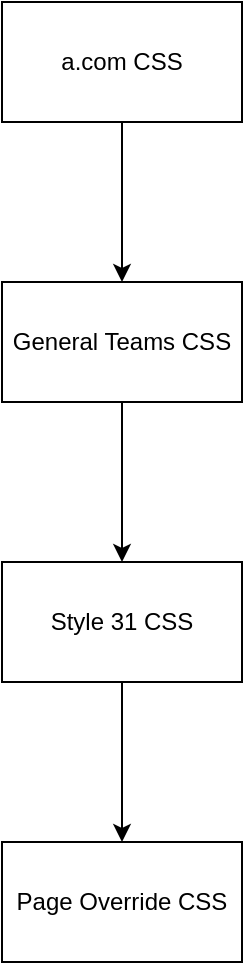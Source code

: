 <mxfile version="14.4.4" type="github">
  <diagram id="hsIULaZQDqNOkCKI7QrT" name="Page-1">
    <mxGraphModel dx="1186" dy="741" grid="1" gridSize="10" guides="1" tooltips="1" connect="1" arrows="1" fold="1" page="1" pageScale="1" pageWidth="850" pageHeight="1100" math="0" shadow="0">
      <root>
        <mxCell id="0" />
        <mxCell id="1" parent="0" />
        <mxCell id="WFP0zRQW6cUiM0HQyuW1-3" value="" style="edgeStyle=orthogonalEdgeStyle;rounded=0;orthogonalLoop=1;jettySize=auto;html=1;" edge="1" parent="1" source="WFP0zRQW6cUiM0HQyuW1-1" target="WFP0zRQW6cUiM0HQyuW1-2">
          <mxGeometry relative="1" as="geometry" />
        </mxCell>
        <mxCell id="WFP0zRQW6cUiM0HQyuW1-1" value="a.com CSS" style="rounded=0;whiteSpace=wrap;html=1;" vertex="1" parent="1">
          <mxGeometry x="350" y="80" width="120" height="60" as="geometry" />
        </mxCell>
        <mxCell id="WFP0zRQW6cUiM0HQyuW1-5" value="" style="edgeStyle=orthogonalEdgeStyle;rounded=0;orthogonalLoop=1;jettySize=auto;html=1;" edge="1" parent="1" source="WFP0zRQW6cUiM0HQyuW1-2" target="WFP0zRQW6cUiM0HQyuW1-4">
          <mxGeometry relative="1" as="geometry" />
        </mxCell>
        <mxCell id="WFP0zRQW6cUiM0HQyuW1-2" value="General Teams CSS" style="rounded=0;whiteSpace=wrap;html=1;" vertex="1" parent="1">
          <mxGeometry x="350" y="220" width="120" height="60" as="geometry" />
        </mxCell>
        <mxCell id="WFP0zRQW6cUiM0HQyuW1-7" value="" style="edgeStyle=orthogonalEdgeStyle;rounded=0;orthogonalLoop=1;jettySize=auto;html=1;" edge="1" parent="1" source="WFP0zRQW6cUiM0HQyuW1-4" target="WFP0zRQW6cUiM0HQyuW1-6">
          <mxGeometry relative="1" as="geometry" />
        </mxCell>
        <mxCell id="WFP0zRQW6cUiM0HQyuW1-4" value="Style 31 CSS" style="rounded=0;whiteSpace=wrap;html=1;" vertex="1" parent="1">
          <mxGeometry x="350" y="360" width="120" height="60" as="geometry" />
        </mxCell>
        <mxCell id="WFP0zRQW6cUiM0HQyuW1-6" value="Page Override CSS" style="rounded=0;whiteSpace=wrap;html=1;" vertex="1" parent="1">
          <mxGeometry x="350" y="500" width="120" height="60" as="geometry" />
        </mxCell>
      </root>
    </mxGraphModel>
  </diagram>
</mxfile>
